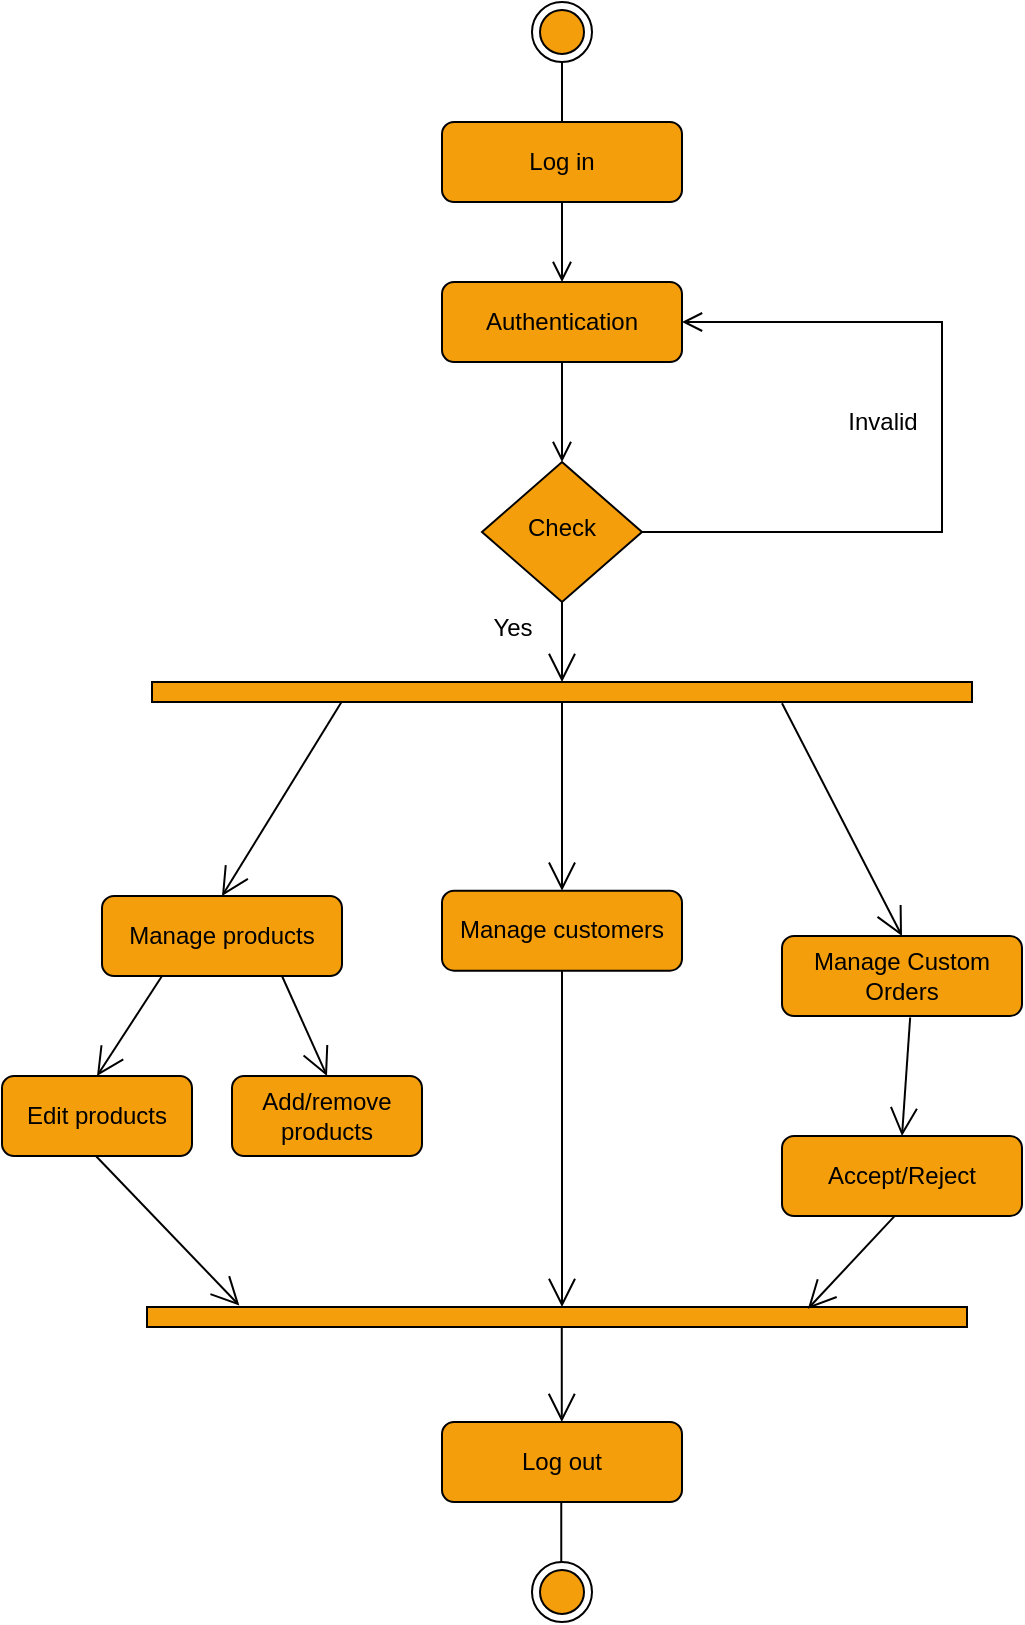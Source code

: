 <mxfile version="27.1.6">
  <diagram name="Page-1" id="Z9d0btoDrWQVMTwrHOr2">
    <mxGraphModel dx="1123" dy="644" grid="1" gridSize="10" guides="1" tooltips="1" connect="1" arrows="1" fold="1" page="1" pageScale="1" pageWidth="827" pageHeight="1169" math="0" shadow="0">
      <root>
        <mxCell id="0" />
        <mxCell id="1" parent="0" />
        <mxCell id="R8wTn0Ck141vZ3SgnGcV-1" value="" style="rounded=0;html=1;jettySize=auto;orthogonalLoop=1;fontSize=11;endArrow=open;endFill=0;endSize=8;strokeWidth=1;shadow=0;labelBackgroundColor=none;edgeStyle=orthogonalEdgeStyle;strokeColor=light-dark(#000000,#000000);" edge="1" parent="1" source="R8wTn0Ck141vZ3SgnGcV-10" target="R8wTn0Ck141vZ3SgnGcV-4">
          <mxGeometry relative="1" as="geometry" />
        </mxCell>
        <mxCell id="R8wTn0Ck141vZ3SgnGcV-2" value="&lt;font style=&quot;color: light-dark(rgb(0, 0, 0), rgb(0, 0, 0));&quot;&gt;Log in&lt;/font&gt;" style="rounded=1;whiteSpace=wrap;html=1;fontSize=12;glass=0;strokeWidth=1;shadow=0;fillColor=light-dark(#F59E0B,#F59E0B);strokeColor=light-dark(#000000,#000000);" vertex="1" parent="1">
          <mxGeometry x="350" y="213" width="120" height="40" as="geometry" />
        </mxCell>
        <mxCell id="R8wTn0Ck141vZ3SgnGcV-3" value="&lt;font style=&quot;color: light-dark(rgb(0, 0, 0), rgb(0, 0, 0)); font-size: 12px;&quot;&gt;Invalid&lt;/font&gt;" style="edgeStyle=orthogonalEdgeStyle;rounded=0;html=1;jettySize=auto;orthogonalLoop=1;fontSize=11;endArrow=open;endFill=0;endSize=8;strokeWidth=1;shadow=0;labelBackgroundColor=none;strokeColor=light-dark(#000000,#000000);entryX=1;entryY=0.5;entryDx=0;entryDy=0;" edge="1" parent="1" source="R8wTn0Ck141vZ3SgnGcV-4" target="R8wTn0Ck141vZ3SgnGcV-10">
          <mxGeometry x="0.065" y="30" relative="1" as="geometry">
            <mxPoint as="offset" />
            <mxPoint x="600.091" y="323" as="targetPoint" />
            <Array as="points">
              <mxPoint x="600" y="418" />
              <mxPoint x="600" y="313" />
            </Array>
          </mxGeometry>
        </mxCell>
        <mxCell id="R8wTn0Ck141vZ3SgnGcV-4" value="&lt;font style=&quot;color: light-dark(rgb(0, 0, 0), rgb(0, 0, 0));&quot;&gt;Check&lt;/font&gt;" style="rhombus;whiteSpace=wrap;html=1;shadow=0;fontFamily=Helvetica;fontSize=12;align=center;strokeWidth=1;spacing=6;spacingTop=-4;fillColor=light-dark(#F59E0B,#F59E0B);strokeColor=light-dark(#000000,#000000);" vertex="1" parent="1">
          <mxGeometry x="370" y="383" width="80" height="70" as="geometry" />
        </mxCell>
        <mxCell id="R8wTn0Ck141vZ3SgnGcV-5" value="&lt;font style=&quot;color: light-dark(rgb(0, 0, 0), rgb(0, 0, 0));&quot;&gt;Log out&lt;/font&gt;" style="rounded=1;whiteSpace=wrap;html=1;fontSize=12;glass=0;strokeWidth=1;shadow=0;strokeColor=light-dark(#000000,#000000);fillColor=light-dark(#F59E0B,#F59E0B);" vertex="1" parent="1">
          <mxGeometry x="350" y="863" width="120" height="40" as="geometry" />
        </mxCell>
        <mxCell id="R8wTn0Ck141vZ3SgnGcV-6" value="" style="ellipse;html=1;shape=endState;fillColor=light-dark(#F59E0B,#F59E0B);strokeColor=light-dark(#000000,#000000);" vertex="1" parent="1">
          <mxGeometry x="395" y="153" width="30" height="30" as="geometry" />
        </mxCell>
        <mxCell id="R8wTn0Ck141vZ3SgnGcV-7" value="" style="endArrow=none;html=1;rounded=0;strokeColor=light-dark(#000000,#000000);entryX=0.5;entryY=1;entryDx=0;entryDy=0;exitX=0.5;exitY=0;exitDx=0;exitDy=0;" edge="1" parent="1" source="R8wTn0Ck141vZ3SgnGcV-2" target="R8wTn0Ck141vZ3SgnGcV-6">
          <mxGeometry width="50" height="50" relative="1" as="geometry">
            <mxPoint x="385" y="213" as="sourcePoint" />
            <mxPoint x="435" y="163" as="targetPoint" />
          </mxGeometry>
        </mxCell>
        <mxCell id="R8wTn0Ck141vZ3SgnGcV-8" value="" style="ellipse;html=1;shape=endState;fillColor=light-dark(#F59E0B,#F59E0B);strokeColor=light-dark(#000000,#000000);" vertex="1" parent="1">
          <mxGeometry x="395" y="933" width="30" height="30" as="geometry" />
        </mxCell>
        <mxCell id="R8wTn0Ck141vZ3SgnGcV-9" value="" style="rounded=0;html=1;jettySize=auto;orthogonalLoop=1;fontSize=11;endArrow=open;endFill=0;endSize=8;strokeWidth=1;shadow=0;labelBackgroundColor=none;edgeStyle=orthogonalEdgeStyle;strokeColor=light-dark(#000000,#000000);" edge="1" parent="1" source="R8wTn0Ck141vZ3SgnGcV-2" target="R8wTn0Ck141vZ3SgnGcV-10">
          <mxGeometry relative="1" as="geometry">
            <mxPoint x="410" y="253" as="sourcePoint" />
            <mxPoint x="410" y="513" as="targetPoint" />
          </mxGeometry>
        </mxCell>
        <mxCell id="R8wTn0Ck141vZ3SgnGcV-10" value="&lt;font style=&quot;color: light-dark(rgb(0, 0, 0), rgb(0, 0, 0));&quot;&gt;Authentication&lt;/font&gt;" style="rounded=1;whiteSpace=wrap;html=1;fontSize=12;glass=0;strokeWidth=1;shadow=0;fillColor=light-dark(#F59E0B,#F59E0B);strokeColor=light-dark(#000000,#000000);" vertex="1" parent="1">
          <mxGeometry x="350" y="293" width="120" height="40" as="geometry" />
        </mxCell>
        <mxCell id="R8wTn0Ck141vZ3SgnGcV-11" value="" style="html=1;points=[[0,0,0,0,5],[0,1,0,0,-5],[1,0,0,0,5],[1,1,0,0,-5]];perimeter=orthogonalPerimeter;outlineConnect=0;targetShapes=umlLifeline;portConstraint=eastwest;newEdgeStyle={&quot;curved&quot;:0,&quot;rounded&quot;:0};rotation=-90;strokeColor=light-dark(#000000,#000000);fillColor=light-dark(#F59E0B,#F59E0B);" vertex="1" parent="1">
          <mxGeometry x="405" y="293" width="10" height="410" as="geometry" />
        </mxCell>
        <mxCell id="R8wTn0Ck141vZ3SgnGcV-12" value="&lt;font style=&quot;color: light-dark(rgb(0, 0, 0), rgb(0, 0, 0));&quot;&gt;Manage products&lt;/font&gt;" style="rounded=1;whiteSpace=wrap;html=1;fontSize=12;glass=0;strokeWidth=1;shadow=0;fillColor=light-dark(#F59E0B,#F59E0B);strokeColor=light-dark(#000000,#000000);" vertex="1" parent="1">
          <mxGeometry x="180" y="600" width="120" height="40" as="geometry" />
        </mxCell>
        <mxCell id="R8wTn0Ck141vZ3SgnGcV-13" value="" style="endArrow=open;endFill=1;endSize=12;html=1;rounded=0;strokeColor=light-dark(#000000,#000000);entryX=0.5;entryY=0;entryDx=0;entryDy=0;exitX=0.034;exitY=0.378;exitDx=0;exitDy=0;exitPerimeter=0;" edge="1" parent="1" target="R8wTn0Ck141vZ3SgnGcV-12">
          <mxGeometry width="160" relative="1" as="geometry">
            <mxPoint x="299.98" y="502.66" as="sourcePoint" />
            <mxPoint x="300" y="623" as="targetPoint" />
          </mxGeometry>
        </mxCell>
        <mxCell id="R8wTn0Ck141vZ3SgnGcV-14" value="" style="endArrow=open;endFill=1;endSize=12;html=1;rounded=0;strokeColor=light-dark(#000000,#000000);exitX=0.25;exitY=1;exitDx=0;exitDy=0;entryX=0.5;entryY=0;entryDx=0;entryDy=0;" edge="1" parent="1" source="R8wTn0Ck141vZ3SgnGcV-12" target="R8wTn0Ck141vZ3SgnGcV-15">
          <mxGeometry width="160" relative="1" as="geometry">
            <mxPoint x="235" y="640" as="sourcePoint" />
            <mxPoint x="265" y="700" as="targetPoint" />
          </mxGeometry>
        </mxCell>
        <mxCell id="R8wTn0Ck141vZ3SgnGcV-15" value="&lt;font style=&quot;color: light-dark(rgb(0, 0, 0), rgb(0, 0, 0));&quot;&gt;Edit products&lt;/font&gt;" style="rounded=1;whiteSpace=wrap;html=1;fontSize=12;glass=0;strokeWidth=1;shadow=0;strokeColor=light-dark(#000000,#000000);fillColor=light-dark(#F59E0B,#F59E0B);" vertex="1" parent="1">
          <mxGeometry x="130" y="690" width="95" height="40" as="geometry" />
        </mxCell>
        <mxCell id="R8wTn0Ck141vZ3SgnGcV-16" value="" style="html=1;points=[[0,0,0,0,5],[0,1,0,0,-5],[1,0,0,0,5],[1,1,0,0,-5]];perimeter=orthogonalPerimeter;outlineConnect=0;targetShapes=umlLifeline;portConstraint=eastwest;newEdgeStyle={&quot;curved&quot;:0,&quot;rounded&quot;:0};rotation=-90;strokeColor=light-dark(#000000,#000000);fillColor=light-dark(#F59E0B,#F59E0B);" vertex="1" parent="1">
          <mxGeometry x="402.5" y="605.5" width="10" height="410" as="geometry" />
        </mxCell>
        <mxCell id="R8wTn0Ck141vZ3SgnGcV-17" value="" style="endArrow=open;endFill=1;endSize=12;html=1;rounded=0;exitX=0.5;exitY=1;exitDx=0;exitDy=0;strokeColor=light-dark(#000000,#000000);" edge="1" parent="1" source="R8wTn0Ck141vZ3SgnGcV-4" target="R8wTn0Ck141vZ3SgnGcV-11">
          <mxGeometry width="160" relative="1" as="geometry">
            <mxPoint x="360" y="493" as="sourcePoint" />
            <mxPoint x="520" y="493" as="targetPoint" />
          </mxGeometry>
        </mxCell>
        <mxCell id="R8wTn0Ck141vZ3SgnGcV-18" value="&lt;font style=&quot;color: light-dark(rgb(0, 0, 0), rgb(0, 0, 0));&quot;&gt;Manage Custom Orders&lt;/font&gt;" style="rounded=1;whiteSpace=wrap;html=1;fontSize=12;glass=0;strokeWidth=1;shadow=0;fillColor=light-dark(#F59E0B,#F59E0B);strokeColor=light-dark(#000000,#000000);" vertex="1" parent="1">
          <mxGeometry x="520" y="620" width="120" height="40" as="geometry" />
        </mxCell>
        <mxCell id="R8wTn0Ck141vZ3SgnGcV-19" value="" style="endArrow=open;endFill=1;endSize=12;html=1;rounded=0;strokeColor=light-dark(#000000,#000000);entryX=0.5;entryY=0;entryDx=0;entryDy=0;exitX=-0.059;exitY=0.622;exitDx=0;exitDy=0;exitPerimeter=0;" edge="1" parent="1" target="R8wTn0Ck141vZ3SgnGcV-18">
          <mxGeometry width="160" relative="1" as="geometry">
            <mxPoint x="520.0" y="503.59" as="sourcePoint" />
            <mxPoint x="659.98" y="623" as="targetPoint" />
          </mxGeometry>
        </mxCell>
        <mxCell id="R8wTn0Ck141vZ3SgnGcV-20" value="" style="endArrow=open;endFill=1;endSize=12;html=1;rounded=0;strokeColor=light-dark(#000000,#000000);exitX=0.534;exitY=1.019;exitDx=0;exitDy=0;exitPerimeter=0;entryX=0.5;entryY=0;entryDx=0;entryDy=0;" edge="1" parent="1" source="R8wTn0Ck141vZ3SgnGcV-18" target="R8wTn0Ck141vZ3SgnGcV-30">
          <mxGeometry width="160" relative="1" as="geometry">
            <mxPoint x="554.98" y="655" as="sourcePoint" />
            <mxPoint x="568.75" y="804.89" as="targetPoint" />
          </mxGeometry>
        </mxCell>
        <mxCell id="R8wTn0Ck141vZ3SgnGcV-21" value="&lt;font style=&quot;color: light-dark(rgb(0, 0, 0), rgb(0, 0, 0));&quot;&gt;Yes&lt;/font&gt;" style="text;html=1;align=center;verticalAlign=middle;resizable=0;points=[];autosize=1;strokeColor=none;fillColor=none;" vertex="1" parent="1">
          <mxGeometry x="365" y="451" width="40" height="30" as="geometry" />
        </mxCell>
        <mxCell id="R8wTn0Ck141vZ3SgnGcV-22" value="" style="endArrow=none;html=1;rounded=0;strokeColor=light-dark(#000000,#000000);entryX=0.5;entryY=1;entryDx=0;entryDy=0;exitX=0.5;exitY=0;exitDx=0;exitDy=0;" edge="1" parent="1">
          <mxGeometry width="50" height="50" relative="1" as="geometry">
            <mxPoint x="409.63" y="933" as="sourcePoint" />
            <mxPoint x="409.63" y="903" as="targetPoint" />
          </mxGeometry>
        </mxCell>
        <mxCell id="R8wTn0Ck141vZ3SgnGcV-23" value="" style="endArrow=open;endFill=1;endSize=12;html=1;rounded=0;strokeColor=light-dark(#000000,#000000);entryX=1.077;entryY=0.137;entryDx=0;entryDy=0;entryPerimeter=0;exitX=0.493;exitY=0.997;exitDx=0;exitDy=0;exitPerimeter=0;" edge="1" parent="1" source="R8wTn0Ck141vZ3SgnGcV-15">
          <mxGeometry width="160" relative="1" as="geometry">
            <mxPoint x="160" y="740" as="sourcePoint" />
            <mxPoint x="248.67" y="804.73" as="targetPoint" />
          </mxGeometry>
        </mxCell>
        <mxCell id="R8wTn0Ck141vZ3SgnGcV-24" value="" style="endArrow=open;endFill=1;endSize=12;html=1;rounded=0;strokeColor=light-dark(#000000,#000000);" edge="1" parent="1" source="R8wTn0Ck141vZ3SgnGcV-16">
          <mxGeometry width="160" relative="1" as="geometry">
            <mxPoint x="409.89" y="823" as="sourcePoint" />
            <mxPoint x="409.89" y="863" as="targetPoint" />
          </mxGeometry>
        </mxCell>
        <mxCell id="R8wTn0Ck141vZ3SgnGcV-25" value="&lt;font style=&quot;color: light-dark(rgb(0, 0, 0), rgb(0, 0, 0));&quot;&gt;Manage customers&lt;/font&gt;" style="rounded=1;whiteSpace=wrap;html=1;fontSize=12;glass=0;strokeWidth=1;shadow=0;fillColor=light-dark(#F59E0B,#F59E0B);strokeColor=light-dark(#000000,#000000);" vertex="1" parent="1">
          <mxGeometry x="350" y="597.34" width="120" height="40" as="geometry" />
        </mxCell>
        <mxCell id="R8wTn0Ck141vZ3SgnGcV-26" value="" style="endArrow=open;endFill=1;endSize=12;html=1;rounded=0;strokeColor=light-dark(#000000,#000000);entryX=0.5;entryY=0;entryDx=0;entryDy=0;" edge="1" parent="1" target="R8wTn0Ck141vZ3SgnGcV-25">
          <mxGeometry width="160" relative="1" as="geometry">
            <mxPoint x="410" y="503" as="sourcePoint" />
            <mxPoint x="470" y="620.34" as="targetPoint" />
          </mxGeometry>
        </mxCell>
        <mxCell id="R8wTn0Ck141vZ3SgnGcV-27" value="" style="endArrow=open;endFill=1;endSize=12;html=1;rounded=0;strokeColor=light-dark(#000000,#000000);exitX=0.5;exitY=1;exitDx=0;exitDy=0;" edge="1" parent="1" source="R8wTn0Ck141vZ3SgnGcV-25" target="R8wTn0Ck141vZ3SgnGcV-16">
          <mxGeometry width="160" relative="1" as="geometry">
            <mxPoint x="380" y="642.34" as="sourcePoint" />
            <mxPoint x="410" y="710" as="targetPoint" />
          </mxGeometry>
        </mxCell>
        <mxCell id="R8wTn0Ck141vZ3SgnGcV-28" value="&lt;font style=&quot;color: light-dark(rgb(0, 0, 0), rgb(0, 0, 0));&quot;&gt;Add/remove products&lt;/font&gt;" style="rounded=1;whiteSpace=wrap;html=1;fontSize=12;glass=0;strokeWidth=1;shadow=0;strokeColor=light-dark(#000000,#000000);fillColor=light-dark(#F59E0B,#F59E0B);" vertex="1" parent="1">
          <mxGeometry x="245" y="690" width="95" height="40" as="geometry" />
        </mxCell>
        <mxCell id="R8wTn0Ck141vZ3SgnGcV-29" value="" style="endArrow=open;endFill=1;endSize=12;html=1;rounded=0;strokeColor=light-dark(#000000,#000000);exitX=0.75;exitY=1;exitDx=0;exitDy=0;entryX=0.5;entryY=0;entryDx=0;entryDy=0;" edge="1" parent="1" source="R8wTn0Ck141vZ3SgnGcV-12" target="R8wTn0Ck141vZ3SgnGcV-28">
          <mxGeometry width="160" relative="1" as="geometry">
            <mxPoint x="295" y="640" as="sourcePoint" />
            <mxPoint x="345" y="690" as="targetPoint" />
          </mxGeometry>
        </mxCell>
        <mxCell id="R8wTn0Ck141vZ3SgnGcV-30" value="&lt;font style=&quot;color: light-dark(rgb(0, 0, 0), rgb(0, 0, 0));&quot;&gt;Accept/Reject&lt;/font&gt;" style="rounded=1;whiteSpace=wrap;html=1;fontSize=12;glass=0;strokeWidth=1;shadow=0;fillColor=light-dark(#F59E0B,#F59E0B);strokeColor=light-dark(#000000,#000000);" vertex="1" parent="1">
          <mxGeometry x="520" y="720" width="120" height="40" as="geometry" />
        </mxCell>
        <mxCell id="R8wTn0Ck141vZ3SgnGcV-31" value="" style="endArrow=open;endFill=1;endSize=12;html=1;rounded=0;strokeColor=light-dark(#000000,#000000);exitX=0.468;exitY=1.005;exitDx=0;exitDy=0;exitPerimeter=0;entryX=0.911;entryY=0.806;entryDx=0;entryDy=0;entryPerimeter=0;" edge="1" parent="1" source="R8wTn0Ck141vZ3SgnGcV-30" target="R8wTn0Ck141vZ3SgnGcV-16">
          <mxGeometry width="160" relative="1" as="geometry">
            <mxPoint x="574" y="750" as="sourcePoint" />
            <mxPoint x="540" y="800" as="targetPoint" />
          </mxGeometry>
        </mxCell>
      </root>
    </mxGraphModel>
  </diagram>
</mxfile>
